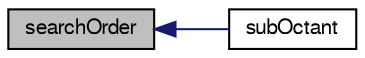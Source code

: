 digraph "searchOrder"
{
  bgcolor="transparent";
  edge [fontname="FreeSans",fontsize="10",labelfontname="FreeSans",labelfontsize="10"];
  node [fontname="FreeSans",fontsize="10",shape=record];
  rankdir="LR";
  Node183 [label="searchOrder",height=0.2,width=0.4,color="black", fillcolor="grey75", style="filled", fontcolor="black"];
  Node183 -> Node184 [dir="back",color="midnightblue",fontsize="10",style="solid",fontname="FreeSans"];
  Node184 [label="subOctant",height=0.2,width=0.4,color="black",URL="$a27618.html#a1d75c77cc63bc662cbb3b38b7859707e",tooltip="Returns octant number given intersection and midpoint. "];
}
